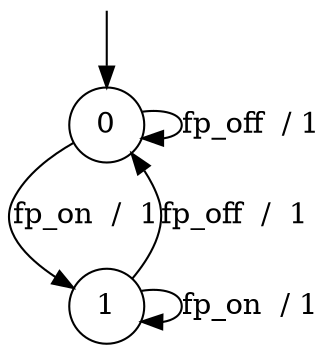 digraph g {

	s0 [shape="circle" label="0"];
	s1 [shape="circle" label="1"];
	s0 -> s1 [label="fp_on  /  1"];
	s0 -> s0 [label="fp_off  / 1"];
	s1 -> s1 [label="fp_on  / 1"];
	s1 -> s0 [label="fp_off  /  1"];

__start0 [label="" shape="none" width="0" height="0"];
__start0 -> s0;

}

